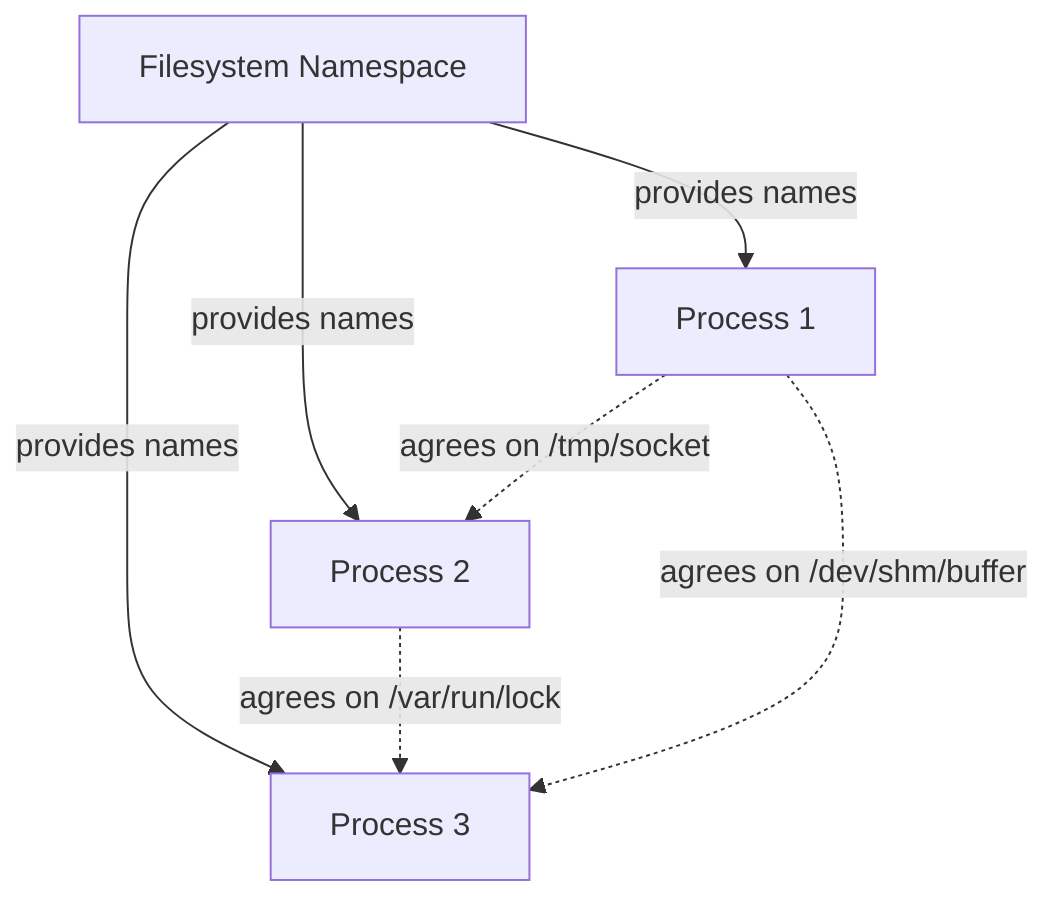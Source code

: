graph TD
    NS[Filesystem Namespace]
    P1[Process 1]
    P2[Process 2]
    P3[Process 3]
    
    NS -->|provides names| P1
    NS -->|provides names| P2
    NS -->|provides names| P3
    
    P1 -.->|agrees on /tmp/socket| P2
    P2 -.->|agrees on /var/run/lock| P3
    P1 -.->|agrees on /dev/shm/buffer| P3